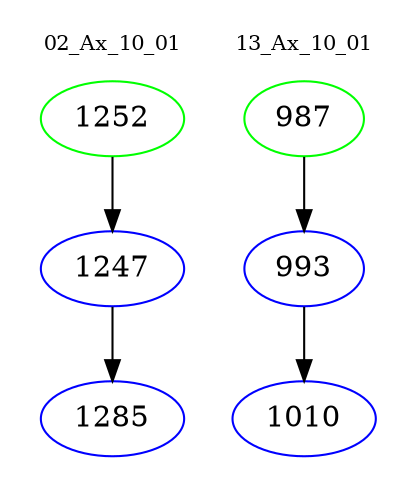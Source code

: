 digraph{
subgraph cluster_0 {
color = white
label = "02_Ax_10_01";
fontsize=10;
T0_1252 [label="1252", color="green"]
T0_1252 -> T0_1247 [color="black"]
T0_1247 [label="1247", color="blue"]
T0_1247 -> T0_1285 [color="black"]
T0_1285 [label="1285", color="blue"]
}
subgraph cluster_1 {
color = white
label = "13_Ax_10_01";
fontsize=10;
T1_987 [label="987", color="green"]
T1_987 -> T1_993 [color="black"]
T1_993 [label="993", color="blue"]
T1_993 -> T1_1010 [color="black"]
T1_1010 [label="1010", color="blue"]
}
}
